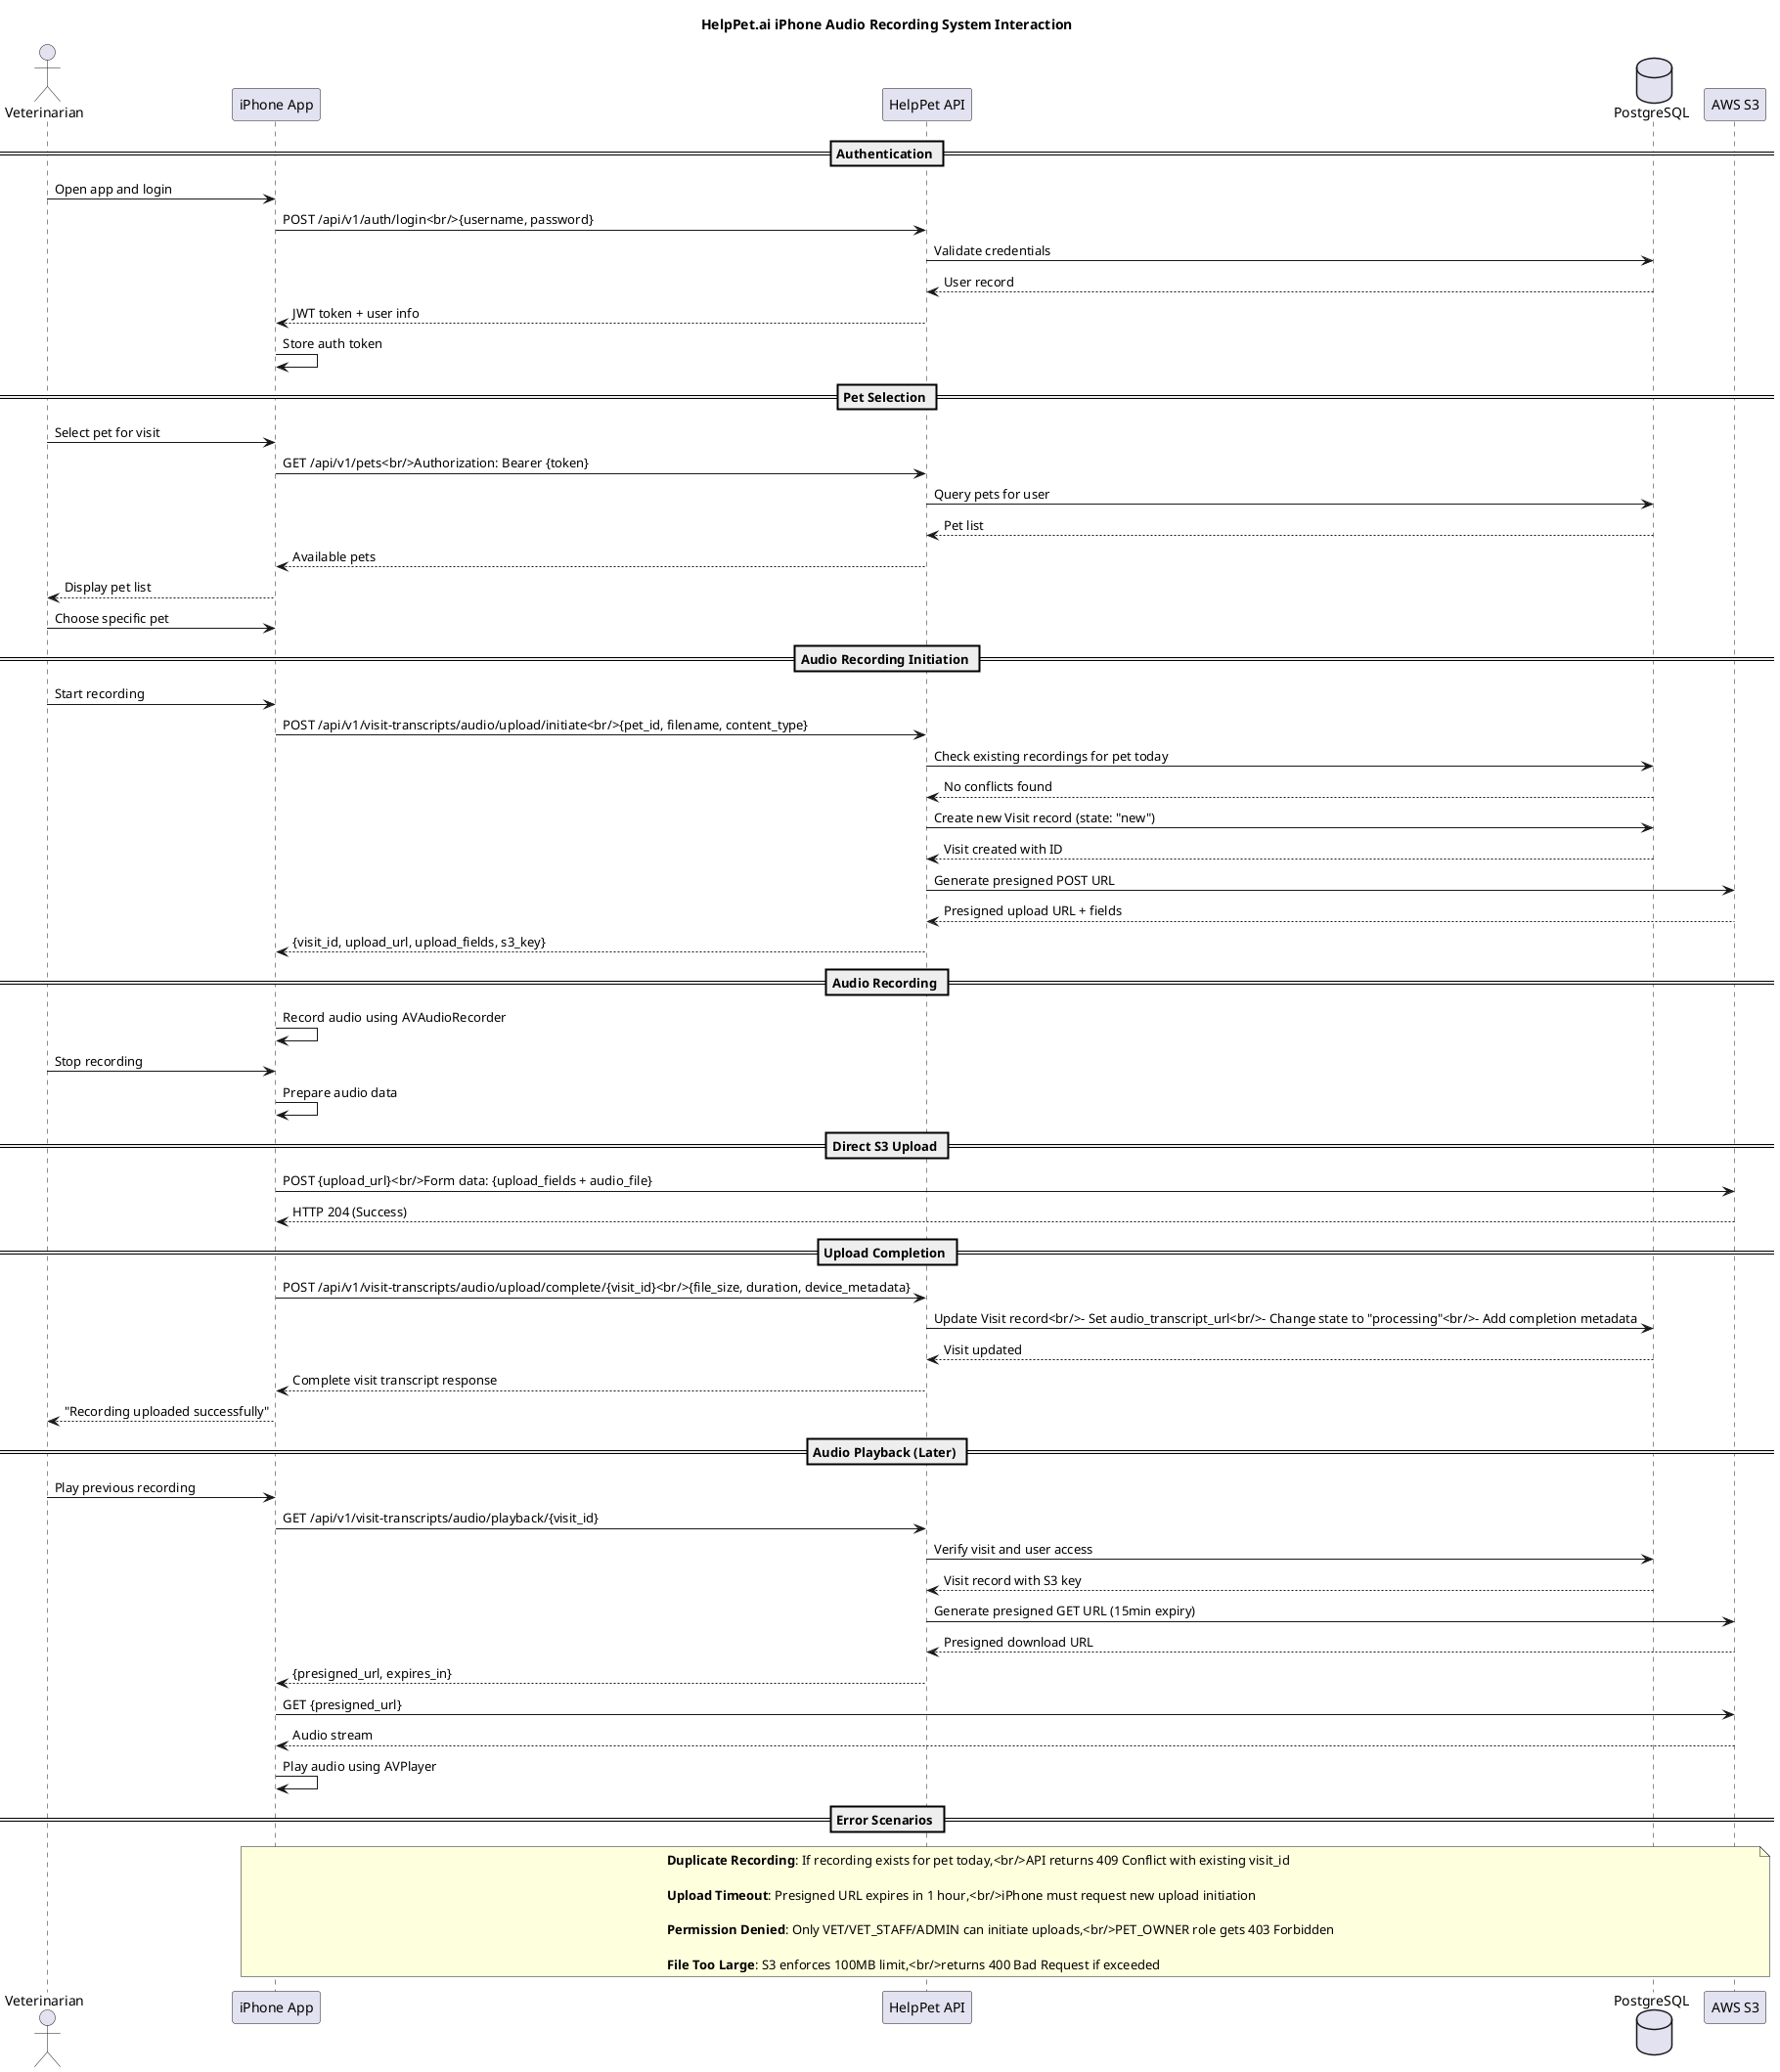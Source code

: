 @startuml
title HelpPet.ai iPhone Audio Recording System Interaction

actor "Veterinarian" as Vet
participant "iPhone App" as iPhone
participant "HelpPet API" as API
database "PostgreSQL" as DB
participant "AWS S3" as S3

== Authentication ==
Vet -> iPhone: Open app and login
iPhone -> API: POST /api/v1/auth/login<br/>{username, password}
API -> DB: Validate credentials
DB --> API: User record
API --> iPhone: JWT token + user info
iPhone -> iPhone: Store auth token

== Pet Selection ==
Vet -> iPhone: Select pet for visit
iPhone -> API: GET /api/v1/pets<br/>Authorization: Bearer {token}
API -> DB: Query pets for user
DB --> API: Pet list
API --> iPhone: Available pets
iPhone --> Vet: Display pet list
Vet -> iPhone: Choose specific pet

== Audio Recording Initiation ==
Vet -> iPhone: Start recording
iPhone -> API: POST /api/v1/visit-transcripts/audio/upload/initiate<br/>{pet_id, filename, content_type}
API -> DB: Check existing recordings for pet today
DB --> API: No conflicts found
API -> DB: Create new Visit record (state: "new")
DB --> API: Visit created with ID
API -> S3: Generate presigned POST URL
S3 --> API: Presigned upload URL + fields
API --> iPhone: {visit_id, upload_url, upload_fields, s3_key}

== Audio Recording ==
iPhone -> iPhone: Record audio using AVAudioRecorder
Vet -> iPhone: Stop recording
iPhone -> iPhone: Prepare audio data

== Direct S3 Upload ==
iPhone -> S3: POST {upload_url}<br/>Form data: {upload_fields + audio_file}
S3 --> iPhone: HTTP 204 (Success)

== Upload Completion ==
iPhone -> API: POST /api/v1/visit-transcripts/audio/upload/complete/{visit_id}<br/>{file_size, duration, device_metadata}
API -> DB: Update Visit record<br/>- Set audio_transcript_url<br/>- Change state to "processing"<br/>- Add completion metadata
DB --> API: Visit updated
API --> iPhone: Complete visit transcript response
iPhone --> Vet: "Recording uploaded successfully"

== Audio Playback (Later) ==
Vet -> iPhone: Play previous recording
iPhone -> API: GET /api/v1/visit-transcripts/audio/playback/{visit_id}
API -> DB: Verify visit and user access
DB --> API: Visit record with S3 key
API -> S3: Generate presigned GET URL (15min expiry)
S3 --> API: Presigned download URL
API --> iPhone: {presigned_url, expires_in}
iPhone -> S3: GET {presigned_url}
S3 --> iPhone: Audio stream
iPhone -> iPhone: Play audio using AVPlayer

== Error Scenarios ==
note over iPhone, S3
**Duplicate Recording**: If recording exists for pet today,<br/>API returns 409 Conflict with existing visit_id

**Upload Timeout**: Presigned URL expires in 1 hour,<br/>iPhone must request new upload initiation

**Permission Denied**: Only VET/VET_STAFF/ADMIN can initiate uploads,<br/>PET_OWNER role gets 403 Forbidden

**File Too Large**: S3 enforces 100MB limit,<br/>returns 400 Bad Request if exceeded
end note

@enduml
